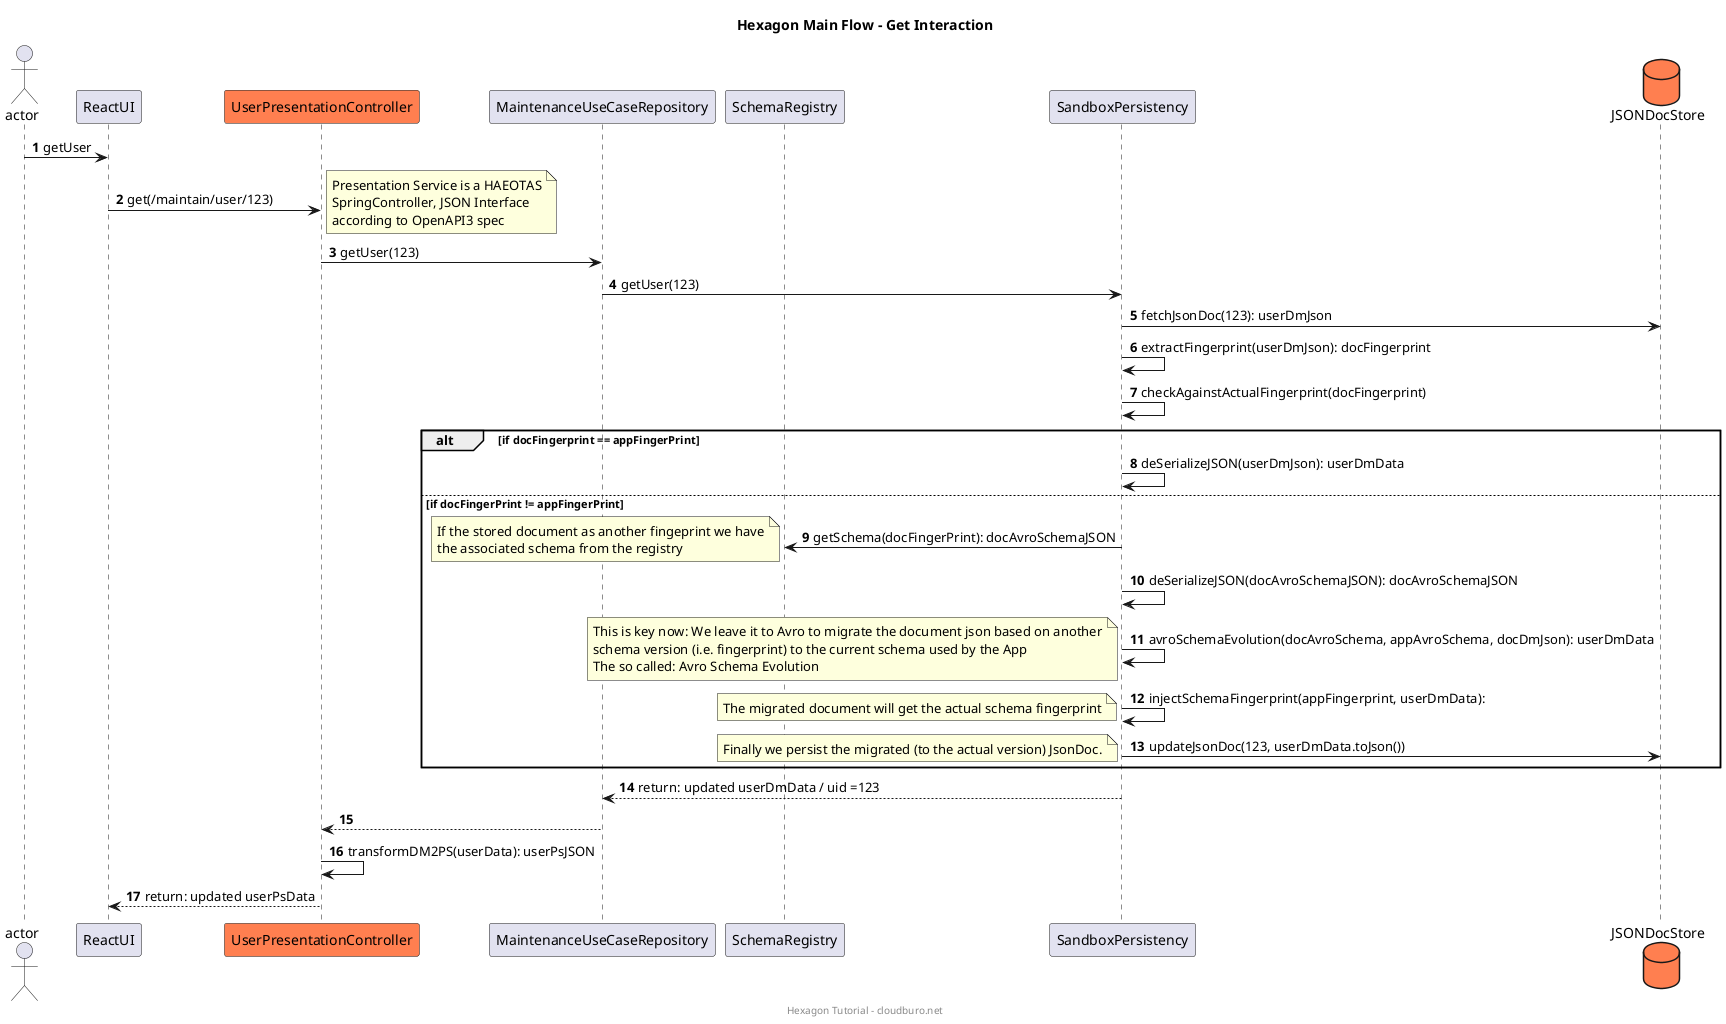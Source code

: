 @startuml
actor actor order 1
participant ReactUI as ui order 5
participant UserPresentationController as ps order 10 #coral
participant MaintenanceUseCaseRepository as uc order 20
participant SchemaRegistry as sr order 30
participant SandboxPersistency as sb order 40
database JSONDocStore as pr order 100  #coral

title "Hexagon Main Flow - Get Interaction"
footer "Hexagon Tutorial - cloudburo.net"

autonumber 1
actor -> ui: getUser
ui -> ps: get(/maintain/user/123)
note right
  Presentation Service is a HAEOTAS
  SpringController, JSON Interface
  according to OpenAPI3 spec
end note
ps -> uc: getUser(123)
uc -> sb: getUser(123)
sb -> pr: fetchJsonDoc(123): userDmJson
sb -> sb: extractFingerprint(userDmJson): docFingerprint
sb -> sb: checkAgainstActualFingerprint(docFingerprint)

alt if docFingerprint == appFingerPrint
    sb -> sb: deSerializeJSON(userDmJson): userDmData
else if docFingerPrint != appFingerPrint
    sb -> sr: getSchema(docFingerPrint): docAvroSchemaJSON
    note left
      If the stored document as another fingeprint we have
      the associated schema from the registry
    end note
    sb -> sb: deSerializeJSON(docAvroSchemaJSON): docAvroSchemaJSON
    sb -> sb: avroSchemaEvolution(docAvroSchema, appAvroSchema, docDmJson): userDmData
    note left
      This is key now: We leave it to Avro to migrate the document json based on another
      schema version (i.e. fingerprint) to the current schema used by the App
      The so called: Avro Schema Evolution
    end note
    sb -> sb: injectSchemaFingerprint(appFingerprint, userDmData):
    note left
        The migrated document will get the actual schema fingerprint
    end note
    sb -> pr: updateJsonDoc(123, userDmData.toJson())
    note left
        Finally we persist the migrated (to the actual version) JsonDoc.
    end note
end

sb --> uc: return: updated userDmData / uid =123
uc --> ps:
ps -> ps: transformDM2PS(userData): userPsJSON
ps --> ui: return: updated userPsData

@enduml